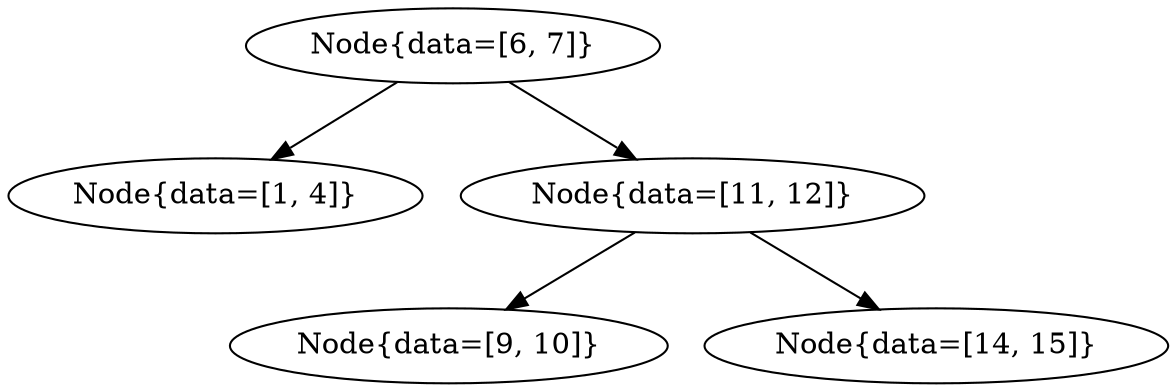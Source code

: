 digraph G{
1265094477 [label="Node{data=[6, 7]}"]
1265094477 -> 2125039532
2125039532 [label="Node{data=[1, 4]}"]
1265094477 -> 692404036
692404036 [label="Node{data=[11, 12]}"]
692404036 -> 312714112
312714112 [label="Node{data=[9, 10]}"]
692404036 -> 1554874502
1554874502 [label="Node{data=[14, 15]}"]
}